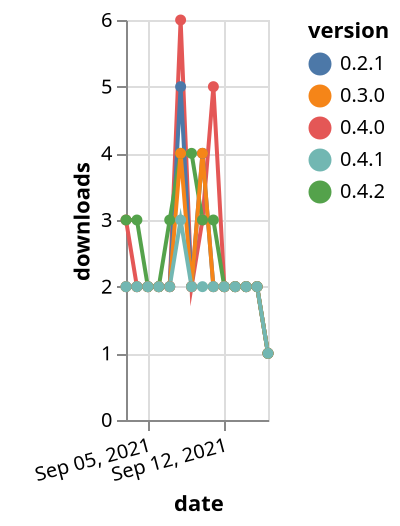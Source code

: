 {"$schema": "https://vega.github.io/schema/vega-lite/v5.json", "description": "A simple bar chart with embedded data.", "data": {"values": [{"date": "2021-09-03", "total": 3938, "delta": 3, "version": "0.4.0"}, {"date": "2021-09-04", "total": 3940, "delta": 2, "version": "0.4.0"}, {"date": "2021-09-05", "total": 3942, "delta": 2, "version": "0.4.0"}, {"date": "2021-09-06", "total": 3944, "delta": 2, "version": "0.4.0"}, {"date": "2021-09-07", "total": 3946, "delta": 2, "version": "0.4.0"}, {"date": "2021-09-08", "total": 3952, "delta": 6, "version": "0.4.0"}, {"date": "2021-09-09", "total": 3954, "delta": 2, "version": "0.4.0"}, {"date": "2021-09-10", "total": 3957, "delta": 3, "version": "0.4.0"}, {"date": "2021-09-11", "total": 3962, "delta": 5, "version": "0.4.0"}, {"date": "2021-09-12", "total": 3964, "delta": 2, "version": "0.4.0"}, {"date": "2021-09-13", "total": 3966, "delta": 2, "version": "0.4.0"}, {"date": "2021-09-14", "total": 3968, "delta": 2, "version": "0.4.0"}, {"date": "2021-09-15", "total": 3970, "delta": 2, "version": "0.4.0"}, {"date": "2021-09-16", "total": 3971, "delta": 1, "version": "0.4.0"}, {"date": "2021-09-03", "total": 3434, "delta": 2, "version": "0.2.1"}, {"date": "2021-09-04", "total": 3436, "delta": 2, "version": "0.2.1"}, {"date": "2021-09-05", "total": 3438, "delta": 2, "version": "0.2.1"}, {"date": "2021-09-06", "total": 3440, "delta": 2, "version": "0.2.1"}, {"date": "2021-09-07", "total": 3442, "delta": 2, "version": "0.2.1"}, {"date": "2021-09-08", "total": 3447, "delta": 5, "version": "0.2.1"}, {"date": "2021-09-09", "total": 3449, "delta": 2, "version": "0.2.1"}, {"date": "2021-09-10", "total": 3453, "delta": 4, "version": "0.2.1"}, {"date": "2021-09-11", "total": 3455, "delta": 2, "version": "0.2.1"}, {"date": "2021-09-12", "total": 3457, "delta": 2, "version": "0.2.1"}, {"date": "2021-09-13", "total": 3459, "delta": 2, "version": "0.2.1"}, {"date": "2021-09-14", "total": 3461, "delta": 2, "version": "0.2.1"}, {"date": "2021-09-15", "total": 3463, "delta": 2, "version": "0.2.1"}, {"date": "2021-09-16", "total": 3464, "delta": 1, "version": "0.2.1"}, {"date": "2021-09-03", "total": 1557, "delta": 3, "version": "0.4.2"}, {"date": "2021-09-04", "total": 1560, "delta": 3, "version": "0.4.2"}, {"date": "2021-09-05", "total": 1562, "delta": 2, "version": "0.4.2"}, {"date": "2021-09-06", "total": 1564, "delta": 2, "version": "0.4.2"}, {"date": "2021-09-07", "total": 1567, "delta": 3, "version": "0.4.2"}, {"date": "2021-09-08", "total": 1571, "delta": 4, "version": "0.4.2"}, {"date": "2021-09-09", "total": 1575, "delta": 4, "version": "0.4.2"}, {"date": "2021-09-10", "total": 1578, "delta": 3, "version": "0.4.2"}, {"date": "2021-09-11", "total": 1581, "delta": 3, "version": "0.4.2"}, {"date": "2021-09-12", "total": 1583, "delta": 2, "version": "0.4.2"}, {"date": "2021-09-13", "total": 1585, "delta": 2, "version": "0.4.2"}, {"date": "2021-09-14", "total": 1587, "delta": 2, "version": "0.4.2"}, {"date": "2021-09-15", "total": 1589, "delta": 2, "version": "0.4.2"}, {"date": "2021-09-16", "total": 1590, "delta": 1, "version": "0.4.2"}, {"date": "2021-09-03", "total": 2983, "delta": 2, "version": "0.3.0"}, {"date": "2021-09-04", "total": 2985, "delta": 2, "version": "0.3.0"}, {"date": "2021-09-05", "total": 2987, "delta": 2, "version": "0.3.0"}, {"date": "2021-09-06", "total": 2989, "delta": 2, "version": "0.3.0"}, {"date": "2021-09-07", "total": 2991, "delta": 2, "version": "0.3.0"}, {"date": "2021-09-08", "total": 2995, "delta": 4, "version": "0.3.0"}, {"date": "2021-09-09", "total": 2997, "delta": 2, "version": "0.3.0"}, {"date": "2021-09-10", "total": 3001, "delta": 4, "version": "0.3.0"}, {"date": "2021-09-11", "total": 3003, "delta": 2, "version": "0.3.0"}, {"date": "2021-09-12", "total": 3005, "delta": 2, "version": "0.3.0"}, {"date": "2021-09-13", "total": 3007, "delta": 2, "version": "0.3.0"}, {"date": "2021-09-14", "total": 3009, "delta": 2, "version": "0.3.0"}, {"date": "2021-09-15", "total": 3011, "delta": 2, "version": "0.3.0"}, {"date": "2021-09-16", "total": 3012, "delta": 1, "version": "0.3.0"}, {"date": "2021-09-03", "total": 2077, "delta": 2, "version": "0.4.1"}, {"date": "2021-09-04", "total": 2079, "delta": 2, "version": "0.4.1"}, {"date": "2021-09-05", "total": 2081, "delta": 2, "version": "0.4.1"}, {"date": "2021-09-06", "total": 2083, "delta": 2, "version": "0.4.1"}, {"date": "2021-09-07", "total": 2085, "delta": 2, "version": "0.4.1"}, {"date": "2021-09-08", "total": 2088, "delta": 3, "version": "0.4.1"}, {"date": "2021-09-09", "total": 2090, "delta": 2, "version": "0.4.1"}, {"date": "2021-09-10", "total": 2092, "delta": 2, "version": "0.4.1"}, {"date": "2021-09-11", "total": 2094, "delta": 2, "version": "0.4.1"}, {"date": "2021-09-12", "total": 2096, "delta": 2, "version": "0.4.1"}, {"date": "2021-09-13", "total": 2098, "delta": 2, "version": "0.4.1"}, {"date": "2021-09-14", "total": 2100, "delta": 2, "version": "0.4.1"}, {"date": "2021-09-15", "total": 2102, "delta": 2, "version": "0.4.1"}, {"date": "2021-09-16", "total": 2103, "delta": 1, "version": "0.4.1"}]}, "width": "container", "mark": {"type": "line", "point": {"filled": true}}, "encoding": {"x": {"field": "date", "type": "temporal", "timeUnit": "yearmonthdate", "title": "date", "axis": {"labelAngle": -15}}, "y": {"field": "delta", "type": "quantitative", "title": "downloads"}, "color": {"field": "version", "type": "nominal"}, "tooltip": {"field": "delta"}}}